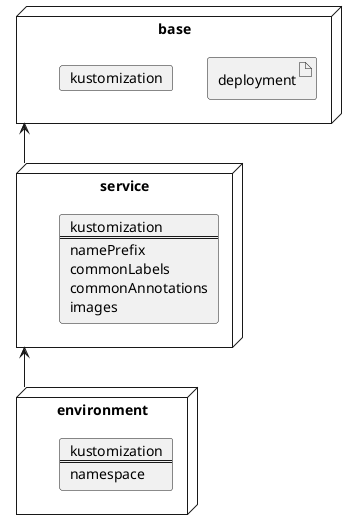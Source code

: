 @startuml
node base {
  artifact deployment as base_deployment
  card kustomization as base_kustomization
}

node service {
  card service_kustomization [
    kustomization
    ====
    namePrefix
    commonLabels
    commonAnnotations
    images
  ]
}

node environment {
  card environment_kustomization [
    kustomization
    ====
    namespace
  ]
}

base <-- service
service <-- environment
@enduml
